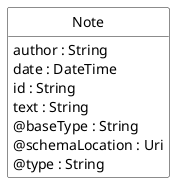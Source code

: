 @startuml
hide circle
hide methods
hide stereotype
show <<Enumeration>> stereotype
skinparam class {
   BackgroundColor<<Enumeration>> #E6F5F7
   BackgroundColor<<Ref>> #FFFFE0
   BackgroundColor<<Pivot>> #FFFFFFF
   BackgroundColor<<SimpleType>> #E2F0DA
   BackgroundColor #FCF2E3
}

class Note <<Pivot>> {
    author : String
    date : DateTime
    id : String
    text : String
    @baseType : String
    @schemaLocation : Uri
    @type : String
}


@enduml